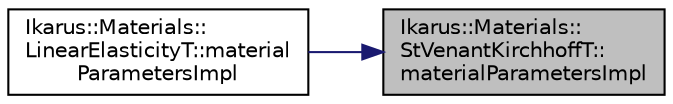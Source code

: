 digraph "Ikarus::Materials::StVenantKirchhoffT::materialParametersImpl"
{
 // LATEX_PDF_SIZE
  edge [fontname="Helvetica",fontsize="10",labelfontname="Helvetica",labelfontsize="10"];
  node [fontname="Helvetica",fontsize="10",shape=record];
  rankdir="RL";
  Node1 [label="Ikarus::Materials::\lStVenantKirchhoffT::\lmaterialParametersImpl",height=0.2,width=0.4,color="black", fillcolor="grey75", style="filled", fontcolor="black",tooltip="Returns the material parameters stored in the material."];
  Node1 -> Node2 [dir="back",color="midnightblue",fontsize="10",style="solid",fontname="Helvetica"];
  Node2 [label="Ikarus::Materials::\lLinearElasticityT::material\lParametersImpl",height=0.2,width=0.4,color="black", fillcolor="white", style="filled",URL="$a01626.html#a53bd9b23a1d424e4896b74513e5f4cf2",tooltip="Returns the material parameters stored in the material."];
}
